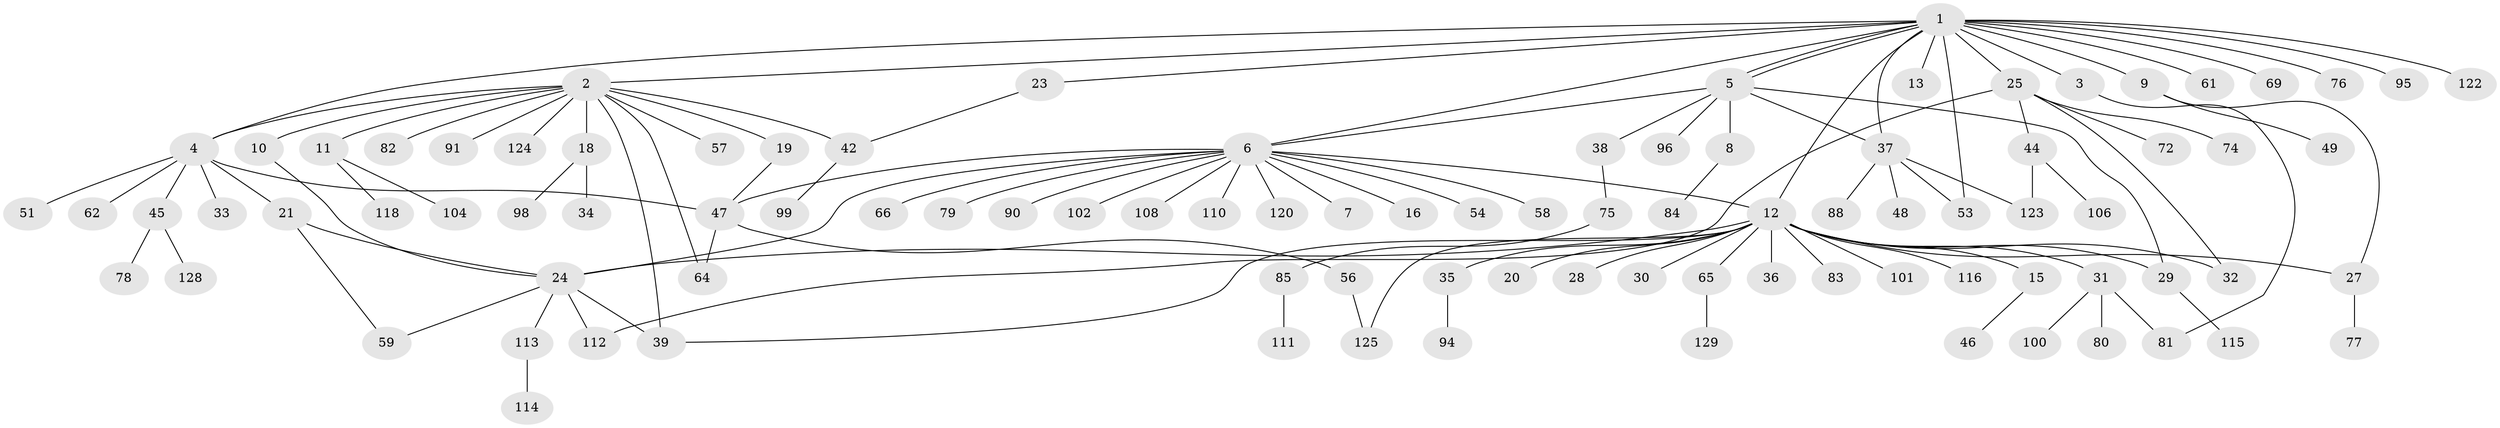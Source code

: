 // original degree distribution, {19: 0.007751937984496124, 13: 0.007751937984496124, 2: 0.27906976744186046, 6: 0.007751937984496124, 8: 0.015503875968992248, 16: 0.007751937984496124, 1: 0.4883720930232558, 3: 0.10852713178294573, 4: 0.05426356589147287, 17: 0.007751937984496124, 7: 0.007751937984496124, 5: 0.007751937984496124}
// Generated by graph-tools (version 1.1) at 2025/11/02/27/25 16:11:16]
// undirected, 97 vertices, 119 edges
graph export_dot {
graph [start="1"]
  node [color=gray90,style=filled];
  1 [super="+63"];
  2 [super="+60"];
  3;
  4 [super="+14"];
  5 [super="+67"];
  6 [super="+93"];
  7;
  8 [super="+68"];
  9 [super="+17"];
  10;
  11 [super="+71"];
  12 [super="+109"];
  13;
  15 [super="+107"];
  16 [super="+26"];
  18 [super="+22"];
  19 [super="+86"];
  20;
  21;
  23;
  24 [super="+119"];
  25 [super="+55"];
  27 [super="+87"];
  28;
  29 [super="+70"];
  30 [super="+41"];
  31 [super="+52"];
  32;
  33;
  34 [super="+73"];
  35;
  36 [super="+117"];
  37 [super="+40"];
  38 [super="+127"];
  39 [super="+121"];
  42 [super="+43"];
  44 [super="+103"];
  45;
  46;
  47 [super="+50"];
  48;
  49;
  51;
  53;
  54;
  56 [super="+126"];
  57;
  58;
  59 [super="+97"];
  61;
  62;
  64;
  65;
  66;
  69;
  72;
  74;
  75;
  76;
  77;
  78;
  79;
  80 [super="+105"];
  81;
  82;
  83;
  84 [super="+89"];
  85 [super="+92"];
  88;
  90;
  91;
  94;
  95;
  96;
  98;
  99;
  100;
  101;
  102;
  104;
  106;
  108;
  110;
  111;
  112;
  113;
  114;
  115;
  116;
  118;
  120;
  122;
  123;
  124;
  125;
  128;
  129;
  1 -- 2;
  1 -- 3;
  1 -- 4;
  1 -- 5;
  1 -- 5;
  1 -- 9;
  1 -- 13;
  1 -- 23;
  1 -- 25;
  1 -- 37;
  1 -- 53;
  1 -- 61;
  1 -- 69;
  1 -- 76;
  1 -- 95;
  1 -- 122;
  1 -- 12;
  1 -- 6;
  2 -- 10;
  2 -- 11;
  2 -- 18;
  2 -- 19;
  2 -- 42;
  2 -- 57;
  2 -- 64;
  2 -- 91;
  2 -- 124;
  2 -- 82;
  2 -- 4;
  2 -- 39;
  3 -- 81;
  4 -- 45;
  4 -- 51;
  4 -- 62;
  4 -- 47;
  4 -- 33;
  4 -- 21;
  5 -- 6;
  5 -- 8;
  5 -- 29;
  5 -- 37;
  5 -- 38;
  5 -- 96;
  6 -- 7;
  6 -- 12;
  6 -- 16;
  6 -- 24;
  6 -- 47;
  6 -- 54;
  6 -- 58;
  6 -- 66;
  6 -- 79;
  6 -- 90;
  6 -- 102;
  6 -- 108;
  6 -- 110;
  6 -- 120;
  8 -- 84;
  9 -- 27;
  9 -- 49;
  10 -- 24;
  11 -- 104;
  11 -- 118;
  12 -- 15;
  12 -- 20;
  12 -- 28;
  12 -- 29;
  12 -- 30;
  12 -- 31;
  12 -- 32;
  12 -- 35;
  12 -- 36;
  12 -- 65;
  12 -- 83;
  12 -- 101;
  12 -- 116;
  12 -- 125;
  12 -- 24;
  12 -- 27;
  12 -- 39;
  15 -- 46;
  18 -- 34;
  18 -- 98;
  19 -- 47;
  21 -- 24;
  21 -- 59;
  23 -- 42;
  24 -- 39;
  24 -- 113;
  24 -- 112;
  24 -- 59;
  25 -- 32;
  25 -- 44;
  25 -- 72;
  25 -- 74;
  25 -- 112;
  27 -- 77;
  29 -- 115;
  31 -- 80 [weight=2];
  31 -- 81;
  31 -- 100;
  35 -- 94;
  37 -- 48;
  37 -- 53;
  37 -- 88;
  37 -- 123;
  38 -- 75;
  42 -- 99;
  44 -- 106;
  44 -- 123;
  45 -- 78;
  45 -- 128;
  47 -- 56;
  47 -- 64;
  56 -- 125;
  65 -- 129;
  75 -- 85;
  85 -- 111;
  113 -- 114;
}
